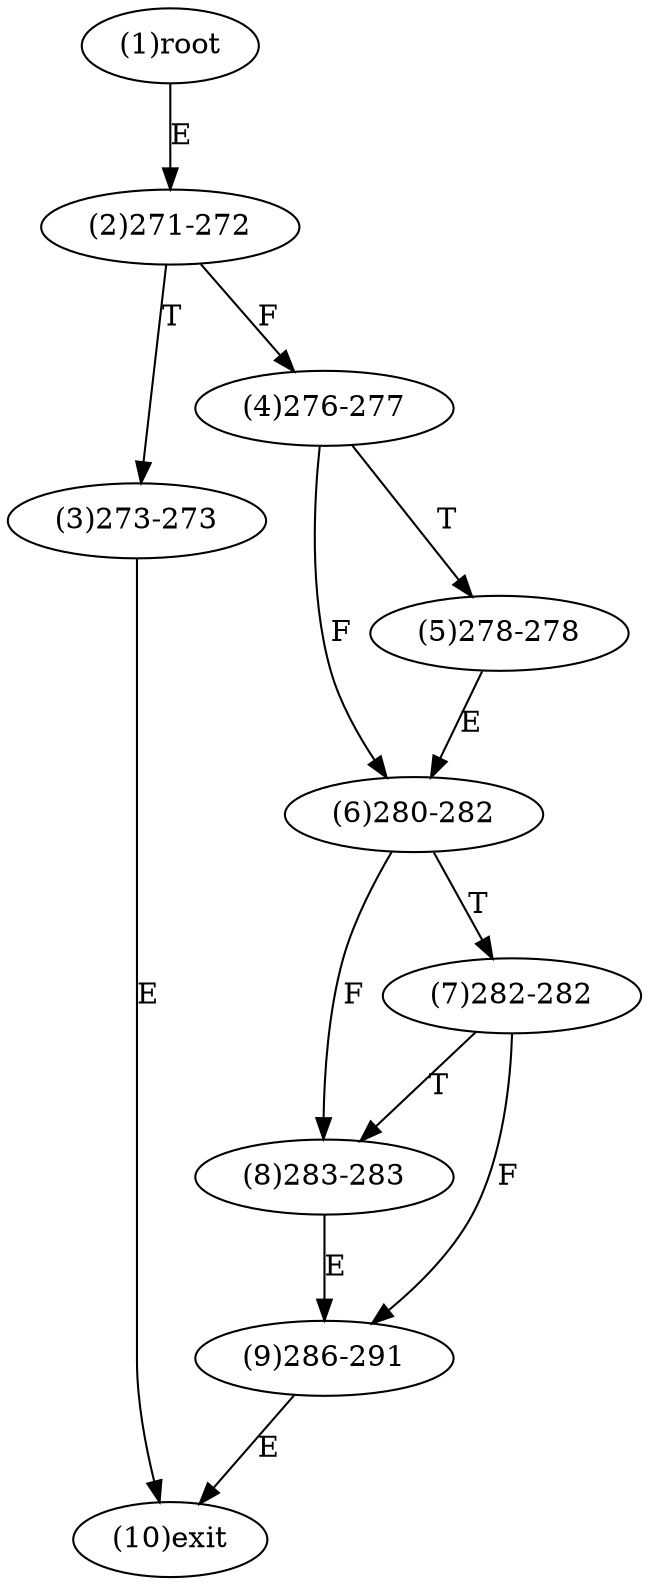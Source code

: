 digraph "" { 
1[ label="(1)root"];
2[ label="(2)271-272"];
3[ label="(3)273-273"];
4[ label="(4)276-277"];
5[ label="(5)278-278"];
6[ label="(6)280-282"];
7[ label="(7)282-282"];
8[ label="(8)283-283"];
9[ label="(9)286-291"];
10[ label="(10)exit"];
1->2[ label="E"];
2->4[ label="F"];
2->3[ label="T"];
3->10[ label="E"];
4->6[ label="F"];
4->5[ label="T"];
5->6[ label="E"];
6->8[ label="F"];
6->7[ label="T"];
7->9[ label="F"];
7->8[ label="T"];
8->9[ label="E"];
9->10[ label="E"];
}